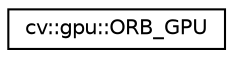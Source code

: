 digraph "Graphical Class Hierarchy"
{
 // LATEX_PDF_SIZE
  edge [fontname="Helvetica",fontsize="10",labelfontname="Helvetica",labelfontsize="10"];
  node [fontname="Helvetica",fontsize="10",shape=record];
  rankdir="LR";
  Node0 [label="cv::gpu::ORB_GPU",height=0.2,width=0.4,color="black", fillcolor="white", style="filled",URL="$classcv_1_1gpu_1_1_o_r_b___g_p_u.html",tooltip=" "];
}
